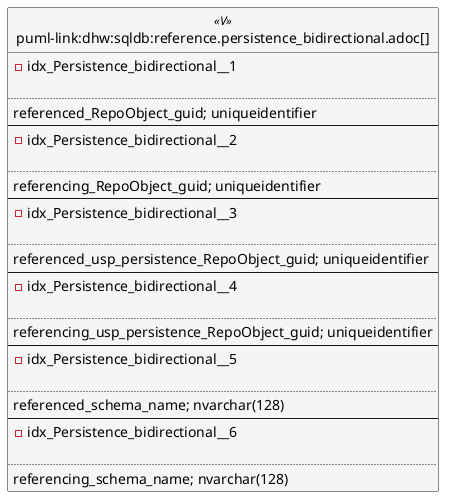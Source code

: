 @startuml
left to right direction
'top to bottom direction
hide circle
'avoide "." issues:
set namespaceSeparator none


skinparam class {
  BackgroundColor White
  BackgroundColor<<FN>> Yellow
  BackgroundColor<<FS>> Yellow
  BackgroundColor<<FT>> LightGray
  BackgroundColor<<IF>> Yellow
  BackgroundColor<<IS>> Yellow
  BackgroundColor<<P>> Aqua
  BackgroundColor<<PC>> Aqua
  BackgroundColor<<SN>> Yellow
  BackgroundColor<<SO>> SlateBlue
  BackgroundColor<<TF>> LightGray
  BackgroundColor<<TR>> Tomato
  BackgroundColor<<U>> White
  BackgroundColor<<V>> WhiteSmoke
  BackgroundColor<<X>> Aqua
  BackgroundColor<<external>> AliceBlue
}


entity "puml-link:dhw:sqldb:reference.persistence_bidirectional.adoc[]" as reference.Persistence_bidirectional << V >> {
- idx_Persistence_bidirectional__1

..
referenced_RepoObject_guid; uniqueidentifier
--
- idx_Persistence_bidirectional__2

..
referencing_RepoObject_guid; uniqueidentifier
--
- idx_Persistence_bidirectional__3

..
referenced_usp_persistence_RepoObject_guid; uniqueidentifier
--
- idx_Persistence_bidirectional__4

..
referencing_usp_persistence_RepoObject_guid; uniqueidentifier
--
- idx_Persistence_bidirectional__5

..
referenced_schema_name; nvarchar(128)
--
- idx_Persistence_bidirectional__6

..
referencing_schema_name; nvarchar(128)
}


@enduml

